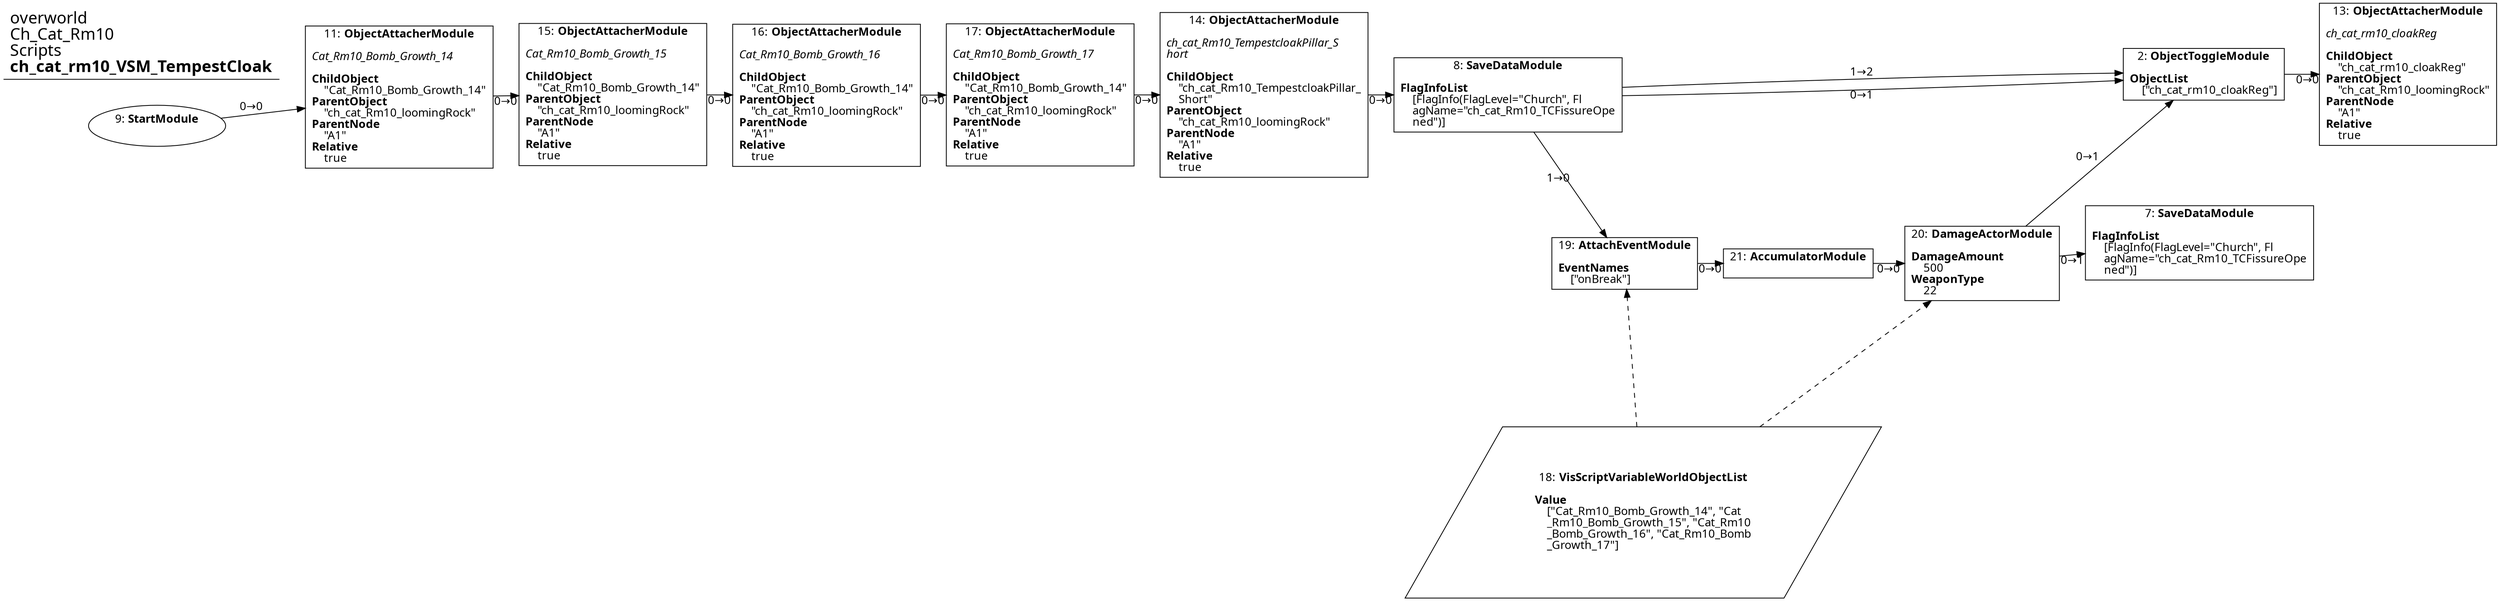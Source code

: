 digraph {
    layout = fdp;
    overlap = prism;
    sep = "+16";
    splines = spline;

    node [ shape = box ];

    graph [ fontname = "Segoe UI" ];
    node [ fontname = "Segoe UI" ];
    edge [ fontname = "Segoe UI" ];

    2 [ label = <2: <b>ObjectToggleModule</b><br/><br/><b>ObjectList</b><br align="left"/>    [&quot;ch_cat_rm10_cloakReg&quot;]<br align="left"/>> ];
    2 [ pos = "0.84000003,-0.165!" ];
    2 -> 13 [ label = "0→0" ];

    7 [ label = <7: <b>SaveDataModule</b><br/><br/><b>FlagInfoList</b><br align="left"/>    [FlagInfo(FlagLevel=&quot;Church&quot;, Fl<br align="left"/>    agName=&quot;ch_cat_Rm10_TCFissureOpe<br align="left"/>    ned&quot;)]<br align="left"/>> ];
    7 [ pos = "0.83900005,-0.354!" ];

    8 [ label = <8: <b>SaveDataModule</b><br/><br/><b>FlagInfoList</b><br align="left"/>    [FlagInfo(FlagLevel=&quot;Church&quot;, Fl<br align="left"/>    agName=&quot;ch_cat_Rm10_TCFissureOpe<br align="left"/>    ned&quot;)]<br align="left"/>> ];
    8 [ pos = "-0.134,-0.18800001!" ];
    8 -> 2 [ label = "1→2" ];
    8 -> 19 [ label = "1→0" ];
    8 -> 2 [ label = "0→1" ];

    9 [ label = <9: <b>StartModule</b><br/><br/>> ];
    9 [ shape = oval ]
    9 [ pos = "-1.4080001,-0.18800001!" ];
    9 -> 11 [ label = "0→0" ];

    11 [ label = <11: <b>ObjectAttacherModule</b><br/><br/><i>Cat_Rm10_Bomb_Growth_14<br align="left"/></i><br align="left"/><b>ChildObject</b><br align="left"/>    &quot;Cat_Rm10_Bomb_Growth_14&quot;<br align="left"/><b>ParentObject</b><br align="left"/>    &quot;ch_cat_Rm10_loomingRock&quot;<br align="left"/><b>ParentNode</b><br align="left"/>    &quot;A1&quot;<br align="left"/><b>Relative</b><br align="left"/>    true<br align="left"/>> ];
    11 [ pos = "-1.213,-0.18800001!" ];
    11 -> 15 [ label = "0→0" ];

    13 [ label = <13: <b>ObjectAttacherModule</b><br/><br/><i>ch_cat_rm10_cloakReg<br align="left"/></i><br align="left"/><b>ChildObject</b><br align="left"/>    &quot;ch_cat_rm10_cloakReg&quot;<br align="left"/><b>ParentObject</b><br align="left"/>    &quot;ch_cat_Rm10_loomingRock&quot;<br align="left"/><b>ParentNode</b><br align="left"/>    &quot;A1&quot;<br align="left"/><b>Relative</b><br align="left"/>    true<br align="left"/>> ];
    13 [ pos = "1.0760001,-0.165!" ];

    14 [ label = <14: <b>ObjectAttacherModule</b><br/><br/><i>ch_cat_Rm10_TempestcloakPillar_S<br align="left"/>hort<br align="left"/></i><br align="left"/><b>ChildObject</b><br align="left"/>    &quot;ch_cat_Rm10_TempestcloakPillar_<br align="left"/>    Short&quot;<br align="left"/><b>ParentObject</b><br align="left"/>    &quot;ch_cat_Rm10_loomingRock&quot;<br align="left"/><b>ParentNode</b><br align="left"/>    &quot;A1&quot;<br align="left"/><b>Relative</b><br align="left"/>    true<br align="left"/>> ];
    14 [ pos = "-0.354,-0.18800001!" ];
    14 -> 8 [ label = "0→0" ];

    15 [ label = <15: <b>ObjectAttacherModule</b><br/><br/><i>Cat_Rm10_Bomb_Growth_15<br align="left"/></i><br align="left"/><b>ChildObject</b><br align="left"/>    &quot;Cat_Rm10_Bomb_Growth_14&quot;<br align="left"/><b>ParentObject</b><br align="left"/>    &quot;ch_cat_Rm10_loomingRock&quot;<br align="left"/><b>ParentNode</b><br align="left"/>    &quot;A1&quot;<br align="left"/><b>Relative</b><br align="left"/>    true<br align="left"/>> ];
    15 [ pos = "-1.01,-0.18800001!" ];
    15 -> 16 [ label = "0→0" ];

    16 [ label = <16: <b>ObjectAttacherModule</b><br/><br/><i>Cat_Rm10_Bomb_Growth_16<br align="left"/></i><br align="left"/><b>ChildObject</b><br align="left"/>    &quot;Cat_Rm10_Bomb_Growth_14&quot;<br align="left"/><b>ParentObject</b><br align="left"/>    &quot;ch_cat_Rm10_loomingRock&quot;<br align="left"/><b>ParentNode</b><br align="left"/>    &quot;A1&quot;<br align="left"/><b>Relative</b><br align="left"/>    true<br align="left"/>> ];
    16 [ pos = "-0.794,-0.18800001!" ];
    16 -> 17 [ label = "0→0" ];

    17 [ label = <17: <b>ObjectAttacherModule</b><br/><br/><i>Cat_Rm10_Bomb_Growth_17<br align="left"/></i><br align="left"/><b>ChildObject</b><br align="left"/>    &quot;Cat_Rm10_Bomb_Growth_14&quot;<br align="left"/><b>ParentObject</b><br align="left"/>    &quot;ch_cat_Rm10_loomingRock&quot;<br align="left"/><b>ParentNode</b><br align="left"/>    &quot;A1&quot;<br align="left"/><b>Relative</b><br align="left"/>    true<br align="left"/>> ];
    17 [ pos = "-0.578,-0.18800001!" ];
    17 -> 14 [ label = "0→0" ];

    18 [ label = <18: <b>VisScriptVariableWorldObjectList</b><br/><br/><b>Value</b><br align="left"/>    [&quot;Cat_Rm10_Bomb_Growth_14&quot;, &quot;Cat<br align="left"/>    _Rm10_Bomb_Growth_15&quot;, &quot;Cat_Rm10<br align="left"/>    _Bomb_Growth_16&quot;, &quot;Cat_Rm10_Bomb<br align="left"/>    _Growth_17&quot;]<br align="left"/>> ];
    18 [ shape = parallelogram ]
    18 [ pos = "0.16800001,-0.656!" ];

    19 [ label = <19: <b>AttachEventModule</b><br/><br/><b>EventNames</b><br align="left"/>    [&quot;onBreak&quot;]<br align="left"/>> ];
    19 [ pos = "0.147,-0.377!" ];
    19 -> 21 [ label = "0→0" ];
    18 -> 19 [ style = dashed ];

    20 [ label = <20: <b>DamageActorModule</b><br/><br/><b>DamageAmount</b><br align="left"/>    500<br align="left"/><b>WeaponType</b><br align="left"/>    22<br align="left"/>> ];
    20 [ pos = "0.58400005,-0.377!" ];
    20 -> 7 [ label = "0→1" ];
    20 -> 2 [ label = "0→1" ];
    18 -> 20 [ style = dashed ];

    21 [ label = <21: <b>AccumulatorModule</b><br/><br/>> ];
    21 [ pos = "0.342,-0.377!" ];
    21 -> 20 [ label = "0→0" ];

    title [ pos = "-1.409,-0.164!" ];
    title [ shape = underline ];
    title [ label = <<font point-size="20">overworld<br align="left"/>Ch_Cat_Rm10<br align="left"/>Scripts<br align="left"/><b>ch_cat_rm10_VSM_TempestCloak</b><br align="left"/></font>> ];
}
